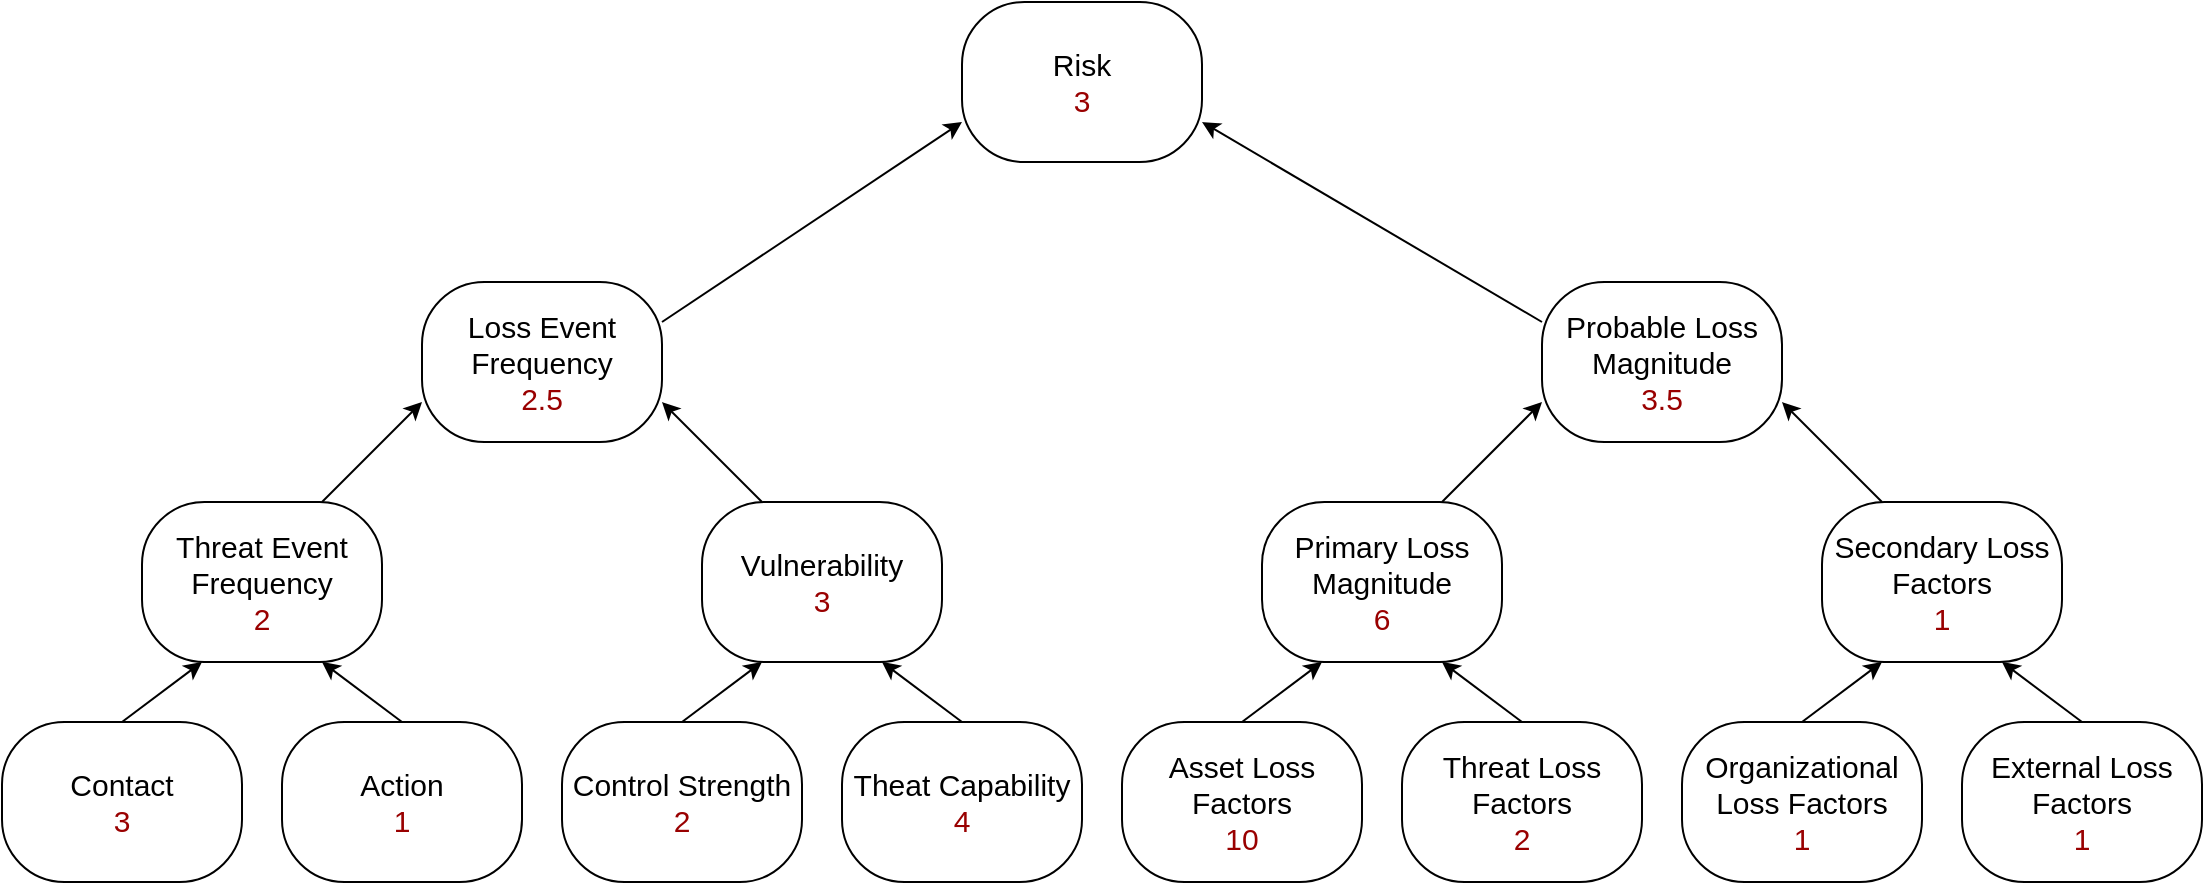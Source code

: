 <mxfile pages="1" version="11.2.5" type="device"><diagram id="jxhBXkH_taOXBY7mYGuP" name="Page-1"><mxGraphModel dx="1102" dy="750" grid="1" gridSize="10" guides="1" tooltips="1" connect="1" arrows="1" fold="1" page="0" pageScale="1" pageWidth="850" pageHeight="1100" math="0" shadow="0"><root><mxCell id="0"/><mxCell id="1" parent="0"/><mxCell id="FyabAEQUeSeVf9yaxQVX-1" value="&lt;font style=&quot;font-size: 15px&quot;&gt;Risk&lt;br&gt;&lt;font color=&quot;#990000&quot;&gt;3&lt;/font&gt;&lt;br&gt;&lt;/font&gt;" style="rounded=1;whiteSpace=wrap;html=1;arcSize=39;" parent="1" vertex="1"><mxGeometry x="500" y="80" width="120" height="80" as="geometry"/></mxCell><mxCell id="FyabAEQUeSeVf9yaxQVX-3" value="&lt;font style=&quot;font-size: 15px&quot;&gt;Loss Event Frequency&lt;br&gt;&lt;font color=&quot;#990000&quot;&gt;2.5&lt;/font&gt;&lt;br&gt;&lt;/font&gt;" style="rounded=1;whiteSpace=wrap;html=1;arcSize=39;" parent="1" vertex="1"><mxGeometry x="230" y="220" width="120" height="80" as="geometry"/></mxCell><mxCell id="FyabAEQUeSeVf9yaxQVX-4" value="&lt;font style=&quot;font-size: 15px&quot;&gt;Threat Event Frequency&lt;br&gt;&lt;font color=&quot;#990000&quot;&gt;2&lt;/font&gt;&lt;br&gt;&lt;/font&gt;" style="rounded=1;whiteSpace=wrap;html=1;arcSize=39;" parent="1" vertex="1"><mxGeometry x="90" y="330" width="120" height="80" as="geometry"/></mxCell><mxCell id="FyabAEQUeSeVf9yaxQVX-5" value="&lt;font style=&quot;font-size: 15px&quot;&gt;Action&lt;br&gt;&lt;font color=&quot;#990000&quot;&gt;1&lt;/font&gt;&lt;br&gt;&lt;/font&gt;" style="rounded=1;whiteSpace=wrap;html=1;arcSize=39;" parent="1" vertex="1"><mxGeometry x="160" y="440" width="120" height="80" as="geometry"/></mxCell><mxCell id="FyabAEQUeSeVf9yaxQVX-6" value="&lt;font style=&quot;font-size: 15px&quot;&gt;Contact&lt;br&gt;&lt;font color=&quot;#990000&quot;&gt;3&lt;/font&gt;&lt;br&gt;&lt;/font&gt;" style="rounded=1;whiteSpace=wrap;html=1;arcSize=39;" parent="1" vertex="1"><mxGeometry x="20" y="440" width="120" height="80" as="geometry"/></mxCell><mxCell id="FyabAEQUeSeVf9yaxQVX-7" value="&lt;font style=&quot;font-size: 15px&quot;&gt;Vulnerability&lt;br&gt;&lt;font color=&quot;#990000&quot;&gt;3&lt;/font&gt;&lt;br&gt;&lt;/font&gt;" style="rounded=1;whiteSpace=wrap;html=1;arcSize=39;" parent="1" vertex="1"><mxGeometry x="370" y="330" width="120" height="80" as="geometry"/></mxCell><mxCell id="FyabAEQUeSeVf9yaxQVX-8" value="&lt;font style=&quot;font-size: 15px&quot;&gt;Theat Capability&lt;br&gt;&lt;font color=&quot;#990000&quot;&gt;4&lt;/font&gt;&lt;br&gt;&lt;/font&gt;" style="rounded=1;whiteSpace=wrap;html=1;arcSize=39;" parent="1" vertex="1"><mxGeometry x="440" y="440" width="120" height="80" as="geometry"/></mxCell><mxCell id="FyabAEQUeSeVf9yaxQVX-9" value="&lt;font style=&quot;font-size: 15px&quot;&gt;Control Strength&lt;br&gt;&lt;font color=&quot;#990000&quot;&gt;2&lt;/font&gt;&lt;br&gt;&lt;/font&gt;" style="rounded=1;whiteSpace=wrap;html=1;arcSize=39;" parent="1" vertex="1"><mxGeometry x="300" y="440" width="120" height="80" as="geometry"/></mxCell><mxCell id="FyabAEQUeSeVf9yaxQVX-18" value="" style="endArrow=classic;html=1;fontColor=#FF3333;entryX=0.25;entryY=1;entryDx=0;entryDy=0;exitX=0.5;exitY=0;exitDx=0;exitDy=0;" parent="1" source="FyabAEQUeSeVf9yaxQVX-6" target="FyabAEQUeSeVf9yaxQVX-4" edge="1"><mxGeometry width="50" height="50" relative="1" as="geometry"><mxPoint x="20" y="590" as="sourcePoint"/><mxPoint x="70" y="540" as="targetPoint"/></mxGeometry></mxCell><mxCell id="FyabAEQUeSeVf9yaxQVX-19" value="" style="endArrow=classic;html=1;fontColor=#FF3333;entryX=0.75;entryY=1;entryDx=0;entryDy=0;exitX=0.5;exitY=0;exitDx=0;exitDy=0;" parent="1" source="FyabAEQUeSeVf9yaxQVX-5" target="FyabAEQUeSeVf9yaxQVX-4" edge="1"><mxGeometry width="50" height="50" relative="1" as="geometry"><mxPoint x="90" y="450" as="sourcePoint"/><mxPoint x="130" y="420" as="targetPoint"/></mxGeometry></mxCell><mxCell id="FyabAEQUeSeVf9yaxQVX-20" value="" style="endArrow=classic;html=1;fontColor=#FF3333;entryX=0.75;entryY=1;entryDx=0;entryDy=0;exitX=0.5;exitY=0;exitDx=0;exitDy=0;" parent="1" source="FyabAEQUeSeVf9yaxQVX-8" target="FyabAEQUeSeVf9yaxQVX-7" edge="1"><mxGeometry width="50" height="50" relative="1" as="geometry"><mxPoint x="230" y="450" as="sourcePoint"/><mxPoint x="190" y="420" as="targetPoint"/></mxGeometry></mxCell><mxCell id="FyabAEQUeSeVf9yaxQVX-21" value="" style="endArrow=classic;html=1;fontColor=#FF3333;entryX=0.25;entryY=1;entryDx=0;entryDy=0;exitX=0.5;exitY=0;exitDx=0;exitDy=0;" parent="1" source="FyabAEQUeSeVf9yaxQVX-9" target="FyabAEQUeSeVf9yaxQVX-7" edge="1"><mxGeometry width="50" height="50" relative="1" as="geometry"><mxPoint x="240" y="460" as="sourcePoint"/><mxPoint x="200" y="430" as="targetPoint"/></mxGeometry></mxCell><mxCell id="FyabAEQUeSeVf9yaxQVX-22" value="" style="endArrow=classic;html=1;fontColor=#FF3333;entryX=0;entryY=0.75;entryDx=0;entryDy=0;exitX=0.75;exitY=0;exitDx=0;exitDy=0;" parent="1" source="FyabAEQUeSeVf9yaxQVX-4" target="FyabAEQUeSeVf9yaxQVX-3" edge="1"><mxGeometry width="50" height="50" relative="1" as="geometry"><mxPoint x="180" y="340" as="sourcePoint"/><mxPoint x="210" y="440" as="targetPoint"/></mxGeometry></mxCell><mxCell id="FyabAEQUeSeVf9yaxQVX-23" value="" style="endArrow=classic;html=1;fontColor=#FF3333;entryX=1;entryY=0.75;entryDx=0;entryDy=0;exitX=0.25;exitY=0;exitDx=0;exitDy=0;" parent="1" source="FyabAEQUeSeVf9yaxQVX-7" target="FyabAEQUeSeVf9yaxQVX-3" edge="1"><mxGeometry width="50" height="50" relative="1" as="geometry"><mxPoint x="260" y="480" as="sourcePoint"/><mxPoint x="220" y="450" as="targetPoint"/></mxGeometry></mxCell><mxCell id="FyabAEQUeSeVf9yaxQVX-24" value="" style="endArrow=classic;html=1;fontColor=#FF3333;entryX=0;entryY=0.75;entryDx=0;entryDy=0;exitX=1;exitY=0.25;exitDx=0;exitDy=0;" parent="1" source="FyabAEQUeSeVf9yaxQVX-3" target="FyabAEQUeSeVf9yaxQVX-1" edge="1"><mxGeometry width="50" height="50" relative="1" as="geometry"><mxPoint x="410" y="340" as="sourcePoint"/><mxPoint x="360" y="290" as="targetPoint"/></mxGeometry></mxCell><mxCell id="FyabAEQUeSeVf9yaxQVX-25" value="&lt;font style=&quot;font-size: 15px&quot;&gt;Probable Loss Magnitude&lt;br&gt;&lt;font color=&quot;#990000&quot;&gt;3.5&lt;/font&gt;&lt;br&gt;&lt;/font&gt;" style="rounded=1;whiteSpace=wrap;html=1;arcSize=39;" parent="1" vertex="1"><mxGeometry x="790" y="220" width="120" height="80" as="geometry"/></mxCell><mxCell id="FyabAEQUeSeVf9yaxQVX-26" value="&lt;span style=&quot;font-size: 15px&quot;&gt;Primary Loss Magnitude&lt;br&gt;&lt;/span&gt;&lt;span style=&quot;color: rgb(153 , 0 , 0) ; font-size: 15px&quot;&gt;6&lt;/span&gt;&lt;span style=&quot;font-size: 15px&quot;&gt;&lt;br&gt;&lt;/span&gt;" style="rounded=1;whiteSpace=wrap;html=1;arcSize=39;" parent="1" vertex="1"><mxGeometry x="650" y="330" width="120" height="80" as="geometry"/></mxCell><mxCell id="FyabAEQUeSeVf9yaxQVX-27" value="&lt;font style=&quot;font-size: 15px&quot;&gt;Threat Loss Factors&lt;br&gt;&lt;font color=&quot;#990000&quot;&gt;2&lt;/font&gt;&lt;br&gt;&lt;/font&gt;" style="rounded=1;whiteSpace=wrap;html=1;arcSize=39;" parent="1" vertex="1"><mxGeometry x="720" y="440" width="120" height="80" as="geometry"/></mxCell><mxCell id="FyabAEQUeSeVf9yaxQVX-28" value="&lt;font style=&quot;font-size: 15px&quot;&gt;Asset Loss Factors&lt;br&gt;&lt;font color=&quot;#990000&quot;&gt;10&lt;/font&gt;&lt;br&gt;&lt;/font&gt;" style="rounded=1;whiteSpace=wrap;html=1;arcSize=39;" parent="1" vertex="1"><mxGeometry x="580" y="440" width="120" height="80" as="geometry"/></mxCell><mxCell id="FyabAEQUeSeVf9yaxQVX-29" value="&lt;font style=&quot;font-size: 15px&quot;&gt;Secondary Loss Factors&lt;br&gt;&lt;font color=&quot;#990000&quot;&gt;1&lt;/font&gt;&lt;br&gt;&lt;/font&gt;" style="rounded=1;whiteSpace=wrap;html=1;arcSize=39;" parent="1" vertex="1"><mxGeometry x="930" y="330" width="120" height="80" as="geometry"/></mxCell><mxCell id="FyabAEQUeSeVf9yaxQVX-30" value="&lt;font style=&quot;font-size: 15px&quot;&gt;External Loss Factors&lt;br&gt;&lt;font color=&quot;#990000&quot;&gt;1&lt;/font&gt;&lt;br&gt;&lt;/font&gt;" style="rounded=1;whiteSpace=wrap;html=1;arcSize=39;" parent="1" vertex="1"><mxGeometry x="1000" y="440" width="120" height="80" as="geometry"/></mxCell><mxCell id="FyabAEQUeSeVf9yaxQVX-31" value="&lt;font style=&quot;font-size: 15px&quot;&gt;Organizational Loss Factors&lt;br&gt;&lt;font color=&quot;#990000&quot;&gt;1&lt;/font&gt;&lt;br&gt;&lt;/font&gt;" style="rounded=1;whiteSpace=wrap;html=1;arcSize=39;" parent="1" vertex="1"><mxGeometry x="860" y="440" width="120" height="80" as="geometry"/></mxCell><mxCell id="FyabAEQUeSeVf9yaxQVX-32" value="" style="endArrow=classic;html=1;fontColor=#FF3333;entryX=0.25;entryY=1;entryDx=0;entryDy=0;exitX=0.5;exitY=0;exitDx=0;exitDy=0;" parent="1" source="FyabAEQUeSeVf9yaxQVX-28" target="FyabAEQUeSeVf9yaxQVX-26" edge="1"><mxGeometry width="50" height="50" relative="1" as="geometry"><mxPoint x="580" y="590" as="sourcePoint"/><mxPoint x="630" y="540" as="targetPoint"/></mxGeometry></mxCell><mxCell id="FyabAEQUeSeVf9yaxQVX-33" value="" style="endArrow=classic;html=1;fontColor=#FF3333;entryX=0.75;entryY=1;entryDx=0;entryDy=0;exitX=0.5;exitY=0;exitDx=0;exitDy=0;" parent="1" source="FyabAEQUeSeVf9yaxQVX-27" target="FyabAEQUeSeVf9yaxQVX-26" edge="1"><mxGeometry width="50" height="50" relative="1" as="geometry"><mxPoint x="650" y="450" as="sourcePoint"/><mxPoint x="690" y="420" as="targetPoint"/></mxGeometry></mxCell><mxCell id="FyabAEQUeSeVf9yaxQVX-34" value="" style="endArrow=classic;html=1;fontColor=#FF3333;entryX=0.75;entryY=1;entryDx=0;entryDy=0;exitX=0.5;exitY=0;exitDx=0;exitDy=0;" parent="1" source="FyabAEQUeSeVf9yaxQVX-30" target="FyabAEQUeSeVf9yaxQVX-29" edge="1"><mxGeometry width="50" height="50" relative="1" as="geometry"><mxPoint x="790" y="450" as="sourcePoint"/><mxPoint x="750" y="420" as="targetPoint"/></mxGeometry></mxCell><mxCell id="FyabAEQUeSeVf9yaxQVX-35" value="" style="endArrow=classic;html=1;fontColor=#FF3333;entryX=0.25;entryY=1;entryDx=0;entryDy=0;exitX=0.5;exitY=0;exitDx=0;exitDy=0;" parent="1" source="FyabAEQUeSeVf9yaxQVX-31" target="FyabAEQUeSeVf9yaxQVX-29" edge="1"><mxGeometry width="50" height="50" relative="1" as="geometry"><mxPoint x="800" y="460" as="sourcePoint"/><mxPoint x="760" y="430" as="targetPoint"/></mxGeometry></mxCell><mxCell id="FyabAEQUeSeVf9yaxQVX-36" value="" style="endArrow=classic;html=1;fontColor=#FF3333;entryX=0;entryY=0.75;entryDx=0;entryDy=0;exitX=0.75;exitY=0;exitDx=0;exitDy=0;" parent="1" source="FyabAEQUeSeVf9yaxQVX-26" target="FyabAEQUeSeVf9yaxQVX-25" edge="1"><mxGeometry width="50" height="50" relative="1" as="geometry"><mxPoint x="740" y="340" as="sourcePoint"/><mxPoint x="770" y="440" as="targetPoint"/></mxGeometry></mxCell><mxCell id="FyabAEQUeSeVf9yaxQVX-37" value="" style="endArrow=classic;html=1;fontColor=#FF3333;entryX=1;entryY=0.75;entryDx=0;entryDy=0;exitX=0.25;exitY=0;exitDx=0;exitDy=0;" parent="1" source="FyabAEQUeSeVf9yaxQVX-29" target="FyabAEQUeSeVf9yaxQVX-25" edge="1"><mxGeometry width="50" height="50" relative="1" as="geometry"><mxPoint x="820" y="480" as="sourcePoint"/><mxPoint x="780" y="450" as="targetPoint"/></mxGeometry></mxCell><mxCell id="FyabAEQUeSeVf9yaxQVX-38" value="" style="endArrow=classic;html=1;fontColor=#FF3333;exitX=0;exitY=0.25;exitDx=0;exitDy=0;entryX=1;entryY=0.75;entryDx=0;entryDy=0;" parent="1" source="FyabAEQUeSeVf9yaxQVX-25" target="FyabAEQUeSeVf9yaxQVX-1" edge="1"><mxGeometry width="50" height="50" relative="1" as="geometry"><mxPoint x="360" y="250" as="sourcePoint"/><mxPoint x="620" y="147" as="targetPoint"/></mxGeometry></mxCell></root></mxGraphModel></diagram></mxfile>